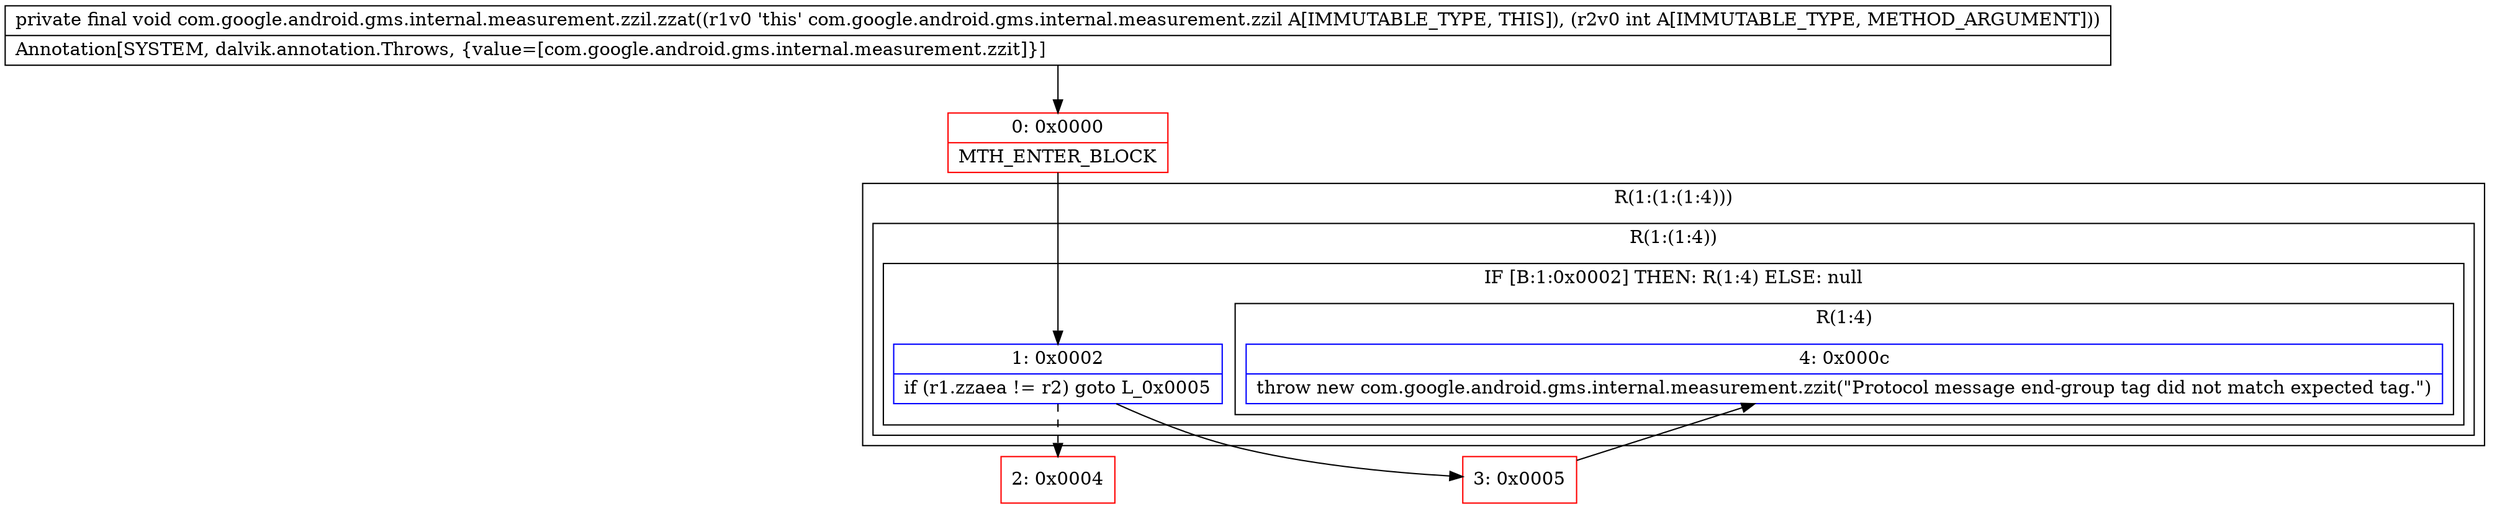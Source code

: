 digraph "CFG forcom.google.android.gms.internal.measurement.zzil.zzat(I)V" {
subgraph cluster_Region_106746079 {
label = "R(1:(1:(1:4)))";
node [shape=record,color=blue];
subgraph cluster_Region_1614906685 {
label = "R(1:(1:4))";
node [shape=record,color=blue];
subgraph cluster_IfRegion_1299404976 {
label = "IF [B:1:0x0002] THEN: R(1:4) ELSE: null";
node [shape=record,color=blue];
Node_1 [shape=record,label="{1\:\ 0x0002|if (r1.zzaea != r2) goto L_0x0005\l}"];
subgraph cluster_Region_1509033117 {
label = "R(1:4)";
node [shape=record,color=blue];
Node_4 [shape=record,label="{4\:\ 0x000c|throw new com.google.android.gms.internal.measurement.zzit(\"Protocol message end\-group tag did not match expected tag.\")\l}"];
}
}
}
}
Node_0 [shape=record,color=red,label="{0\:\ 0x0000|MTH_ENTER_BLOCK\l}"];
Node_2 [shape=record,color=red,label="{2\:\ 0x0004}"];
Node_3 [shape=record,color=red,label="{3\:\ 0x0005}"];
MethodNode[shape=record,label="{private final void com.google.android.gms.internal.measurement.zzil.zzat((r1v0 'this' com.google.android.gms.internal.measurement.zzil A[IMMUTABLE_TYPE, THIS]), (r2v0 int A[IMMUTABLE_TYPE, METHOD_ARGUMENT]))  | Annotation[SYSTEM, dalvik.annotation.Throws, \{value=[com.google.android.gms.internal.measurement.zzit]\}]\l}"];
MethodNode -> Node_0;
Node_1 -> Node_2[style=dashed];
Node_1 -> Node_3;
Node_0 -> Node_1;
Node_3 -> Node_4;
}

